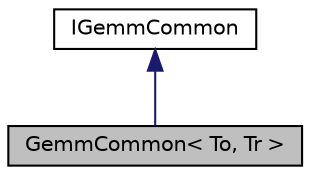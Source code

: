 digraph "GemmCommon&lt; To, Tr &gt;"
{
 // LATEX_PDF_SIZE
  edge [fontname="Helvetica",fontsize="10",labelfontname="Helvetica",labelfontsize="10"];
  node [fontname="Helvetica",fontsize="10",shape=record];
  Node1 [label="GemmCommon\< To, Tr \>",height=0.2,width=0.4,color="black", fillcolor="grey75", style="filled", fontcolor="black",tooltip=" "];
  Node2 -> Node1 [dir="back",color="midnightblue",fontsize="10",style="solid",fontname="Helvetica"];
  Node2 [label="IGemmCommon",height=0.2,width=0.4,color="black", fillcolor="white", style="filled",URL="$classarm__gemm_1_1_i_gemm_common.xhtml",tooltip=" "];
}
